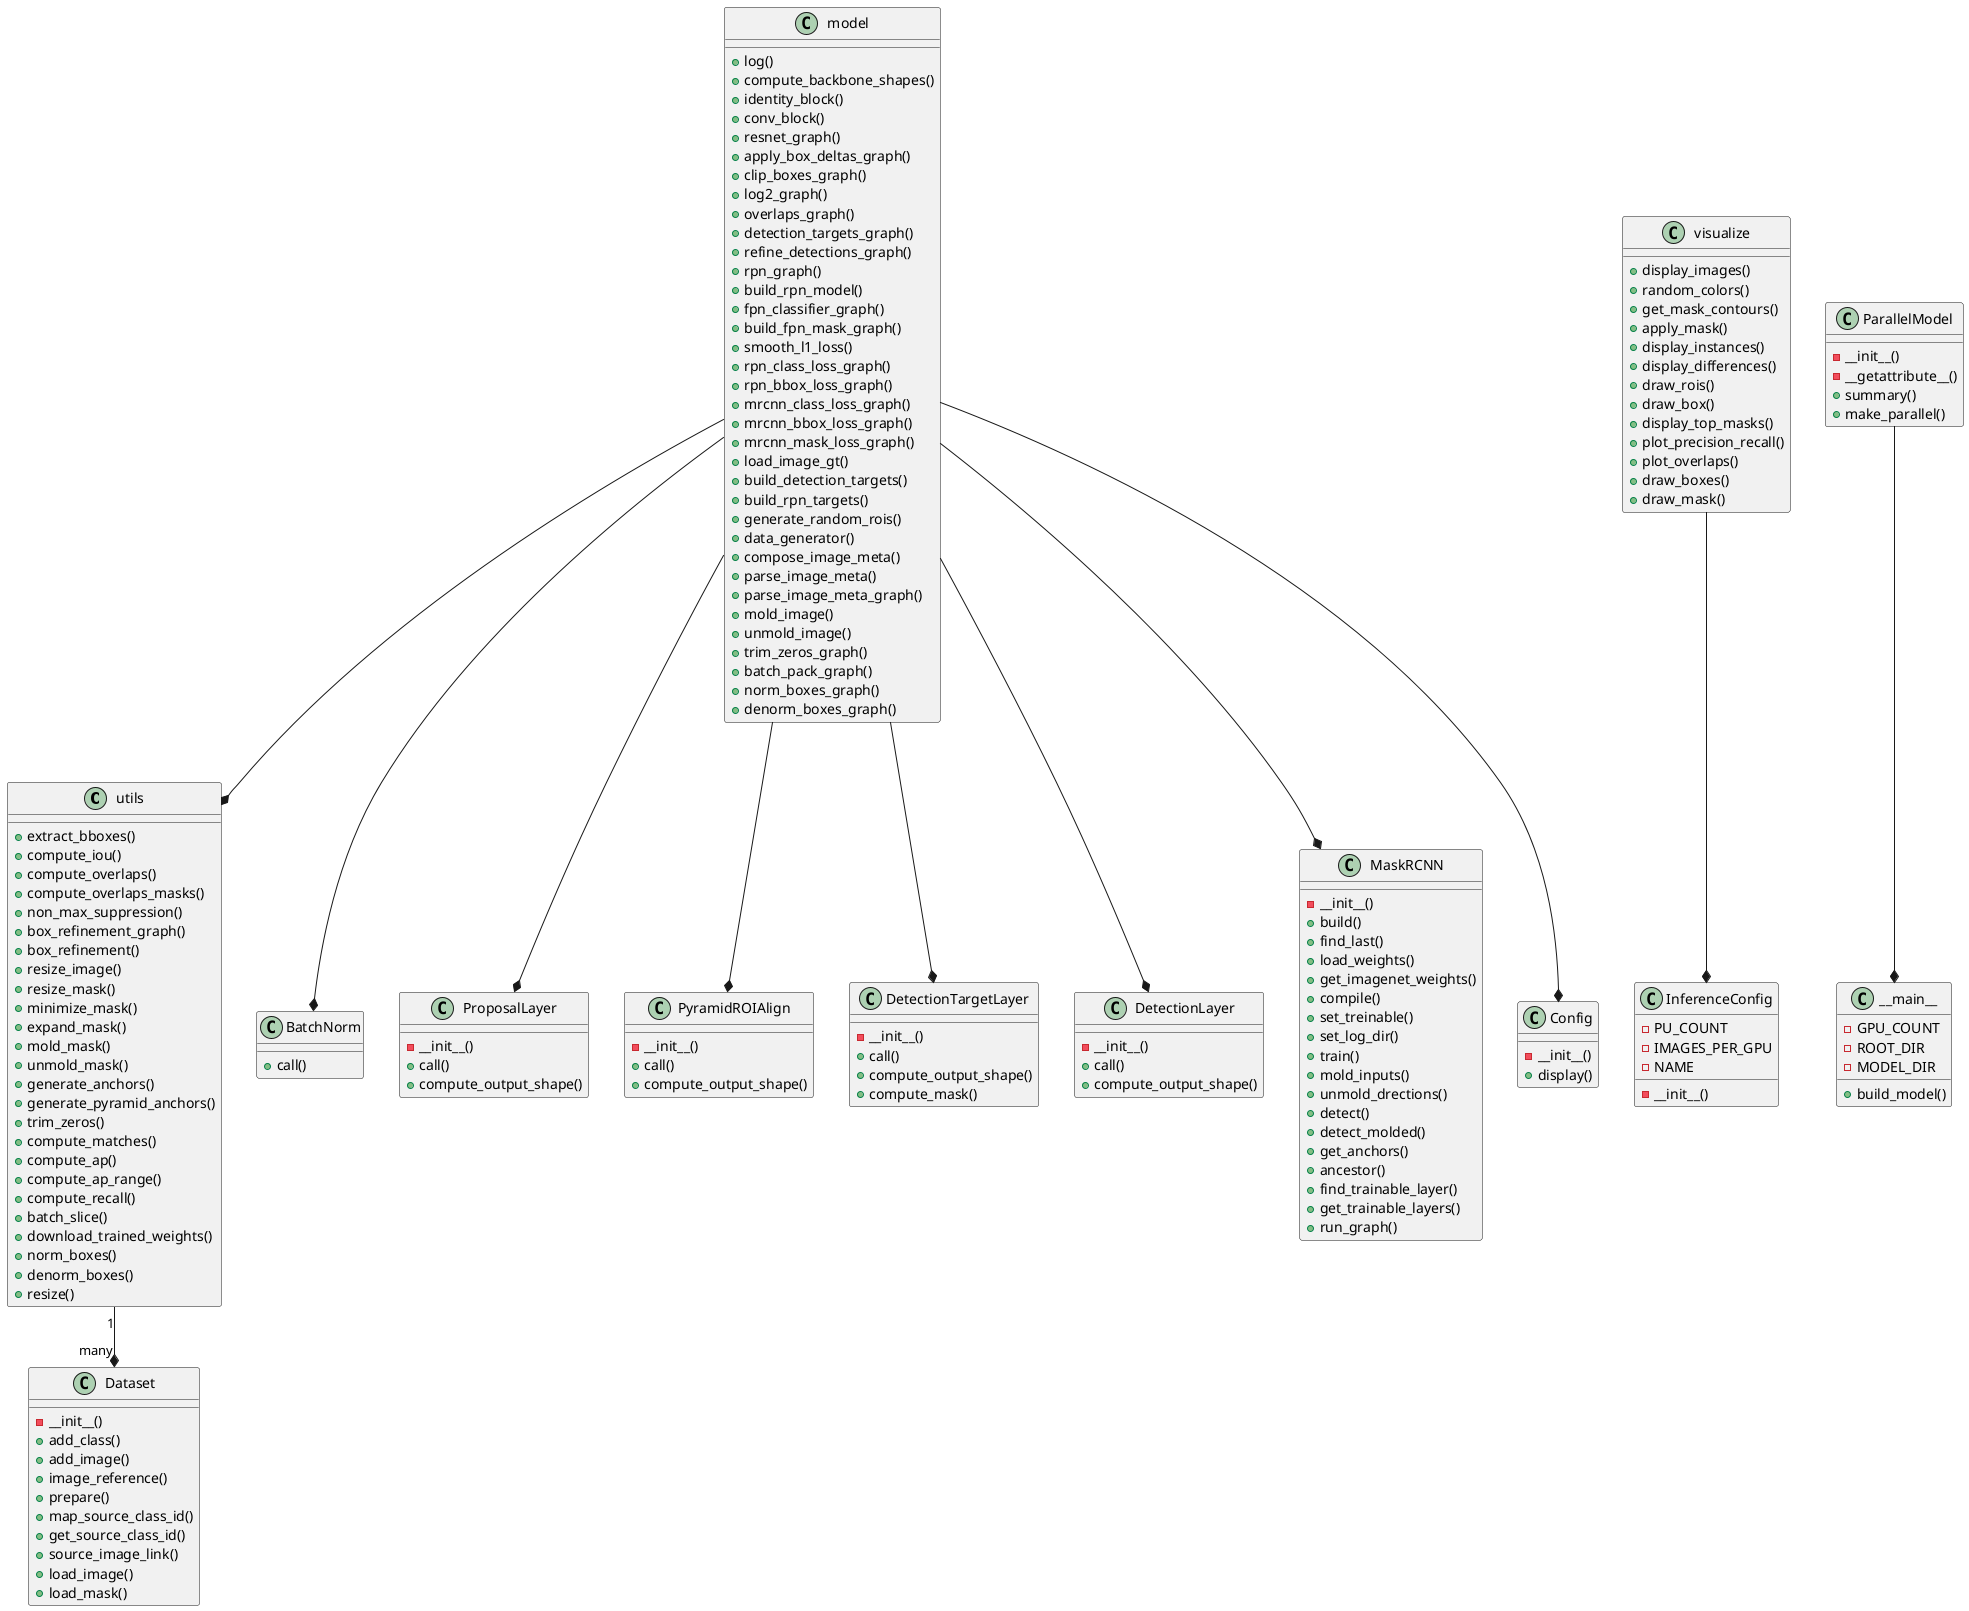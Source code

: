@startuml

class utils {
    + extract_bboxes()
    + compute_iou()
    + compute_overlaps()
    + compute_overlaps_masks()
    + non_max_suppression()
    + box_refinement_graph()
    + box_refinement()
    + resize_image()
    + resize_mask()
    + minimize_mask()
    + expand_mask()
    + mold_mask()
    + unmold_mask()
    + generate_anchors()
    + generate_pyramid_anchors()
    + trim_zeros()
    + compute_matches()
    + compute_ap()
    + compute_ap_range()
    + compute_recall()
    + batch_slice()
    + download_trained_weights()
    + norm_boxes()
    + denorm_boxes()
    + resize()
}

class Dataset {
    - __init__()
    + add_class()
    + add_image()
    + image_reference()
    + prepare()
    + map_source_class_id()
    + get_source_class_id()
    + source_image_link()
    + load_image()
    + load_mask()
}

utils "1" --* "many" Dataset

class model {
    + log()
    + compute_backbone_shapes()
    + identity_block()
    + conv_block()
    + resnet_graph()
    + apply_box_deltas_graph()
    + clip_boxes_graph()
    + log2_graph()
    + overlaps_graph()
    + detection_targets_graph()
    + refine_detections_graph()
    + rpn_graph()
    + build_rpn_model()
    + fpn_classifier_graph()
    + build_fpn_mask_graph()
    + smooth_l1_loss()
    + rpn_class_loss_graph()
    + rpn_bbox_loss_graph()
    + mrcnn_class_loss_graph()
    + mrcnn_bbox_loss_graph()
    + mrcnn_mask_loss_graph()
    + load_image_gt()
    + build_detection_targets()
    + build_rpn_targets()
    + generate_random_rois()
    + data_generator()
    + compose_image_meta()
    + parse_image_meta()
    + parse_image_meta_graph()
    + mold_image()
    + unmold_image()
    + trim_zeros_graph()
    + batch_pack_graph()
    + norm_boxes_graph()
    + denorm_boxes_graph()
}

class BatchNorm {
    + call()
}

class ProposalLayer {
    - __init__()
    + call()
    + compute_output_shape()
}

class PyramidROIAlign {
    - __init__()
    + call()
    + compute_output_shape()
}

class DetectionTargetLayer {
    - __init__()
    + call()
    + compute_output_shape()
    + compute_mask()
}

class DetectionLayer {
    - __init__()
    + call()
    + compute_output_shape()
}

class MaskRCNN {
    - __init__()
    + build()
    + find_last()
    + load_weights()
    + get_imagenet_weights()
    + compile()
    + set_treinable()
    + set_log_dir()
    + train()
    + mold_inputs()
    + unmold_drections()
    + detect()
    + detect_molded()
    + get_anchors()
    + ancestor()
    + find_trainable_layer()
    + get_trainable_layers()
    + run_graph()
}

model --* BatchNorm
model --* ProposalLayer
model --* PyramidROIAlign
model --* DetectionTargetLayer
model --* DetectionLayer
model --* MaskRCNN
model --* utils

class Config {
    - __init__()
    + display()
}

class visualize {
    + display_images()
    + random_colors()
    + get_mask_contours()
    + apply_mask()
    + display_instances()
    + display_differences()
    + draw_rois()
    + draw_box()
    + display_top_masks()
    + plot_precision_recall()
    + plot_overlaps()
    + draw_boxes()
    + draw_mask()
}

class InferenceConfig {
    - __init__()
    - PU_COUNT
    - IMAGES_PER_GPU
    - NAME 
}

visualize --* InferenceConfig

class ParallelModel {
    - __init__()
    - __getattribute__()
    + summary()
    + make_parallel()
}

class __main__ {
    - GPU_COUNT
    - ROOT_DIR
    - MODEL_DIR 
    + build_model()
}

ParallelModel --* __main__

model --* Config

@enduml